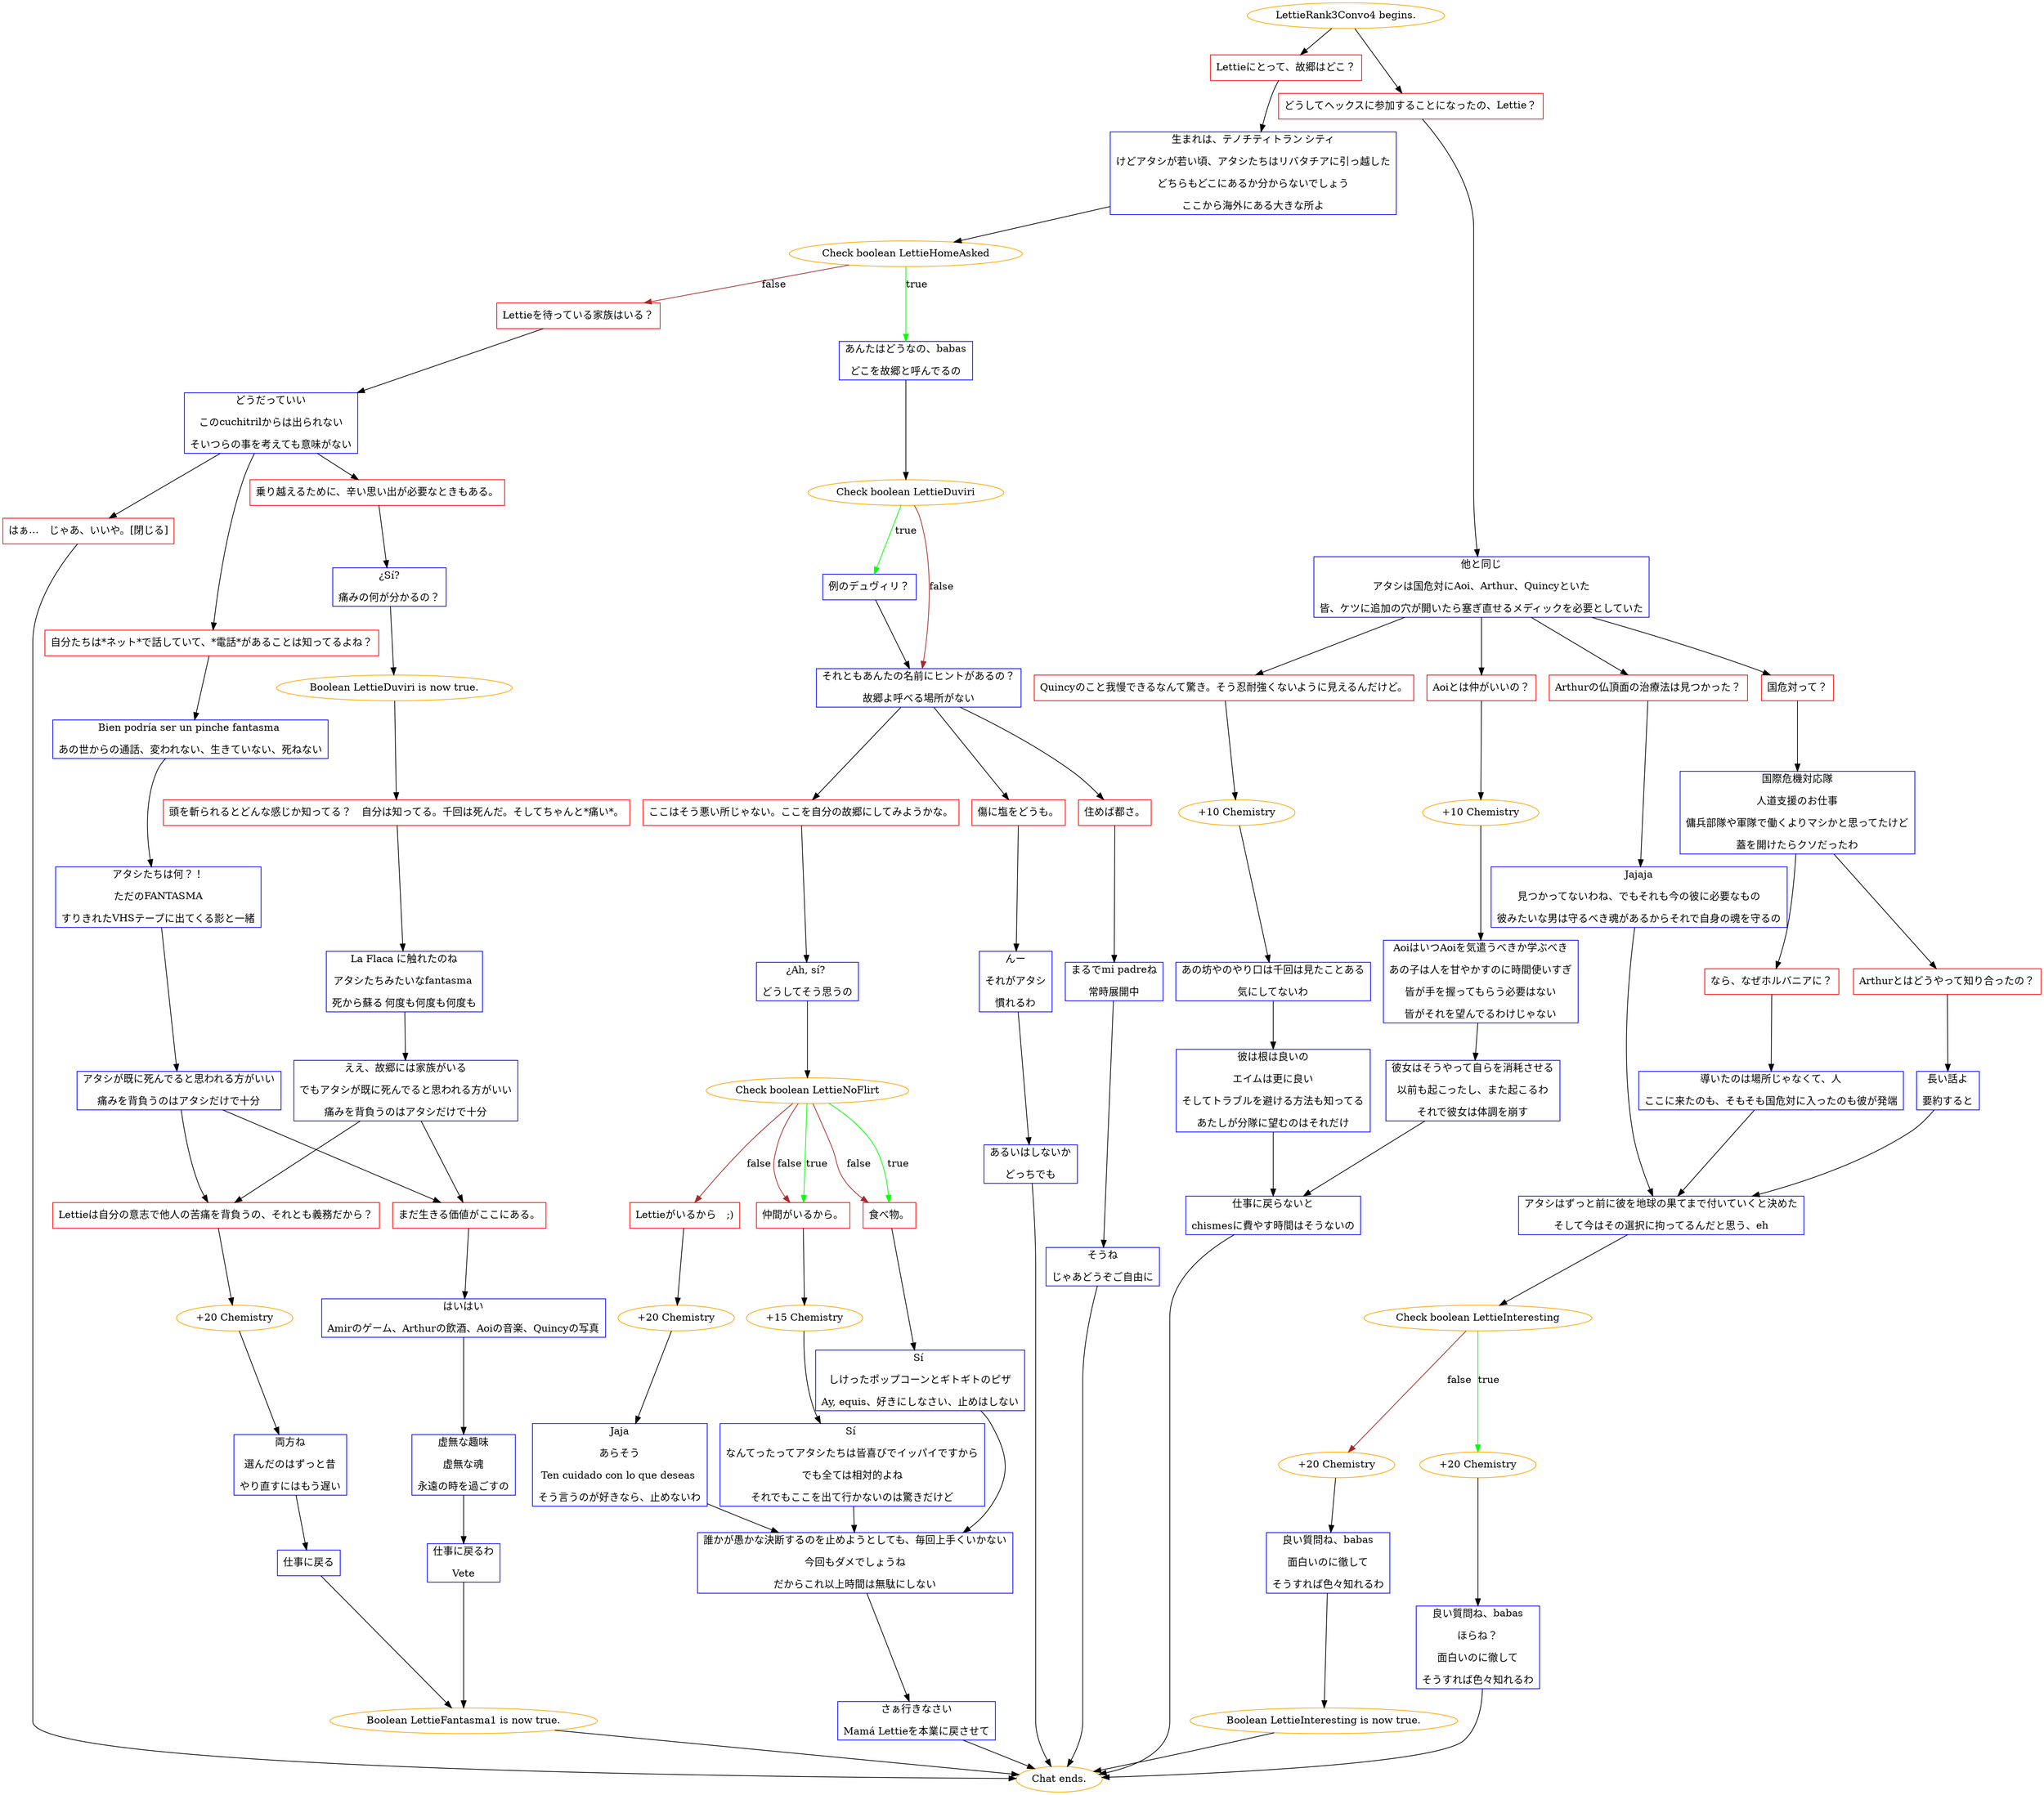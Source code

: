 digraph {
	"LettieRank3Convo4 begins." [color=orange];
		"LettieRank3Convo4 begins." -> j2293744632;
		"LettieRank3Convo4 begins." -> j129721904;
	j2293744632 [label="Lettieにとって、故郷はどこ？",shape=box,color=red];
		j2293744632 -> j3582154001;
	j129721904 [label="どうしてヘックスに参加することになったの、Lettie？",shape=box,color=red];
		j129721904 -> j2312989442;
	j3582154001 [label="生まれは、テノチティトラン シティ
けどアタシが若い頃、アタシたちはリバタチアに引っ越した
どちらもどこにあるか分からないでしょう
ここから海外にある大きな所よ",shape=box,color=blue];
		j3582154001 -> j626268686;
	j2312989442 [label="他と同じ
アタシは国危対にAoi、Arthur、Quincyといた
皆、ケツに追加の穴が開いたら塞ぎ直せるメディックを必要としていた",shape=box,color=blue];
		j2312989442 -> j3354472319;
		j2312989442 -> j1543587957;
		j2312989442 -> j891138020;
		j2312989442 -> j271681343;
	j626268686 [label="Check boolean LettieHomeAsked",color=orange];
		j626268686 -> j2324063429 [label=true,color=green];
		j626268686 -> j2211321095 [label=false,color=brown];
	j3354472319 [label="Aoiとは仲がいいの？",shape=box,color=red];
		j3354472319 -> j3769883193;
	j1543587957 [label="Quincyのこと我慢できるなんて驚き。そう忍耐強くないように見えるんだけど。",shape=box,color=red];
		j1543587957 -> j2680533718;
	j891138020 [label="Arthurの仏頂面の治療法は見つかった？",shape=box,color=red];
		j891138020 -> j461624202;
	j271681343 [label="国危対って？",shape=box,color=red];
		j271681343 -> j826315887;
	j2324063429 [label="あんたはどうなの、babas
どこを故郷と呼んでるの",shape=box,color=blue];
		j2324063429 -> j2608084088;
	j2211321095 [label="Lettieを待っている家族はいる？",shape=box,color=red];
		j2211321095 -> j1229627243;
	j3769883193 [label="+10 Chemistry",color=orange];
		j3769883193 -> j2379210407;
	j2680533718 [label="+10 Chemistry",color=orange];
		j2680533718 -> j2150000441;
	j461624202 [label="Jajaja
見つかってないわね、でもそれも今の彼に必要なもの
彼みたいな男は守るべき魂があるからそれで自身の魂を守るの",shape=box,color=blue];
		j461624202 -> j3805784983;
	j826315887 [label="国際危機対応隊
人道支援のお仕事
傭兵部隊や軍隊で働くよりマシかと思ってたけど
蓋を開けたらクソだったわ",shape=box,color=blue];
		j826315887 -> j3939474196;
		j826315887 -> j3777267265;
	j2608084088 [label="Check boolean LettieDuviri",color=orange];
		j2608084088 -> j2332667671 [label=true,color=green];
		j2608084088 -> j3394063059 [label=false,color=brown];
	j1229627243 [label="どうだっていい
このcuchitrilからは出られない
そいつらの事を考えても意味がない",shape=box,color=blue];
		j1229627243 -> j1591545293;
		j1229627243 -> j3309912633;
		j1229627243 -> j822334500;
	j2379210407 [label="AoiはいつAoiを気遣うべきか学ぶべき
あの子は人を甘やかすのに時間使いすぎ
皆が手を握ってもらう必要はない
皆がそれを望んでるわけじゃない",shape=box,color=blue];
		j2379210407 -> j1848621337;
	j2150000441 [label="あの坊やのやり口は千回は見たことある
気にしてないわ",shape=box,color=blue];
		j2150000441 -> j378917603;
	j3805784983 [label="アタシはずっと前に彼を地球の果てまで付いていくと決めた
そして今はその選択に拘ってるんだと思う、eh",shape=box,color=blue];
		j3805784983 -> j1451161206;
	j3939474196 [label="Arthurとはどうやって知り合ったの？",shape=box,color=red];
		j3939474196 -> j1246384770;
	j3777267265 [label="なら、なぜホルバニアに？",shape=box,color=red];
		j3777267265 -> j3558536193;
	j2332667671 [label="例のデュヴィリ？",shape=box,color=blue];
		j2332667671 -> j3394063059;
	j3394063059 [label="それともあんたの名前にヒントがあるの？
故郷よ呼べる場所がない",shape=box,color=blue];
		j3394063059 -> j3738178603;
		j3394063059 -> j2822868058;
		j3394063059 -> j2895970200;
	j1591545293 [label="乗り越えるために、辛い思い出が必要なときもある。",shape=box,color=red];
		j1591545293 -> j4152379481;
	j3309912633 [label="自分たちは*ネット*で話していて、*電話*があることは知ってるよね？",shape=box,color=red];
		j3309912633 -> j2463895194;
	j822334500 [label="はぁ…　じゃあ、いいや。[閉じる]",shape=box,color=red];
		j822334500 -> "Chat ends.";
	j1848621337 [label="彼女はそうやって自らを消耗させる
以前も起こったし、また起こるわ
それで彼女は体調を崩す",shape=box,color=blue];
		j1848621337 -> j245365936;
	j378917603 [label="彼は根は良いの
エイムは更に良い
そしてトラブルを避ける方法も知ってる
あたしが分隊に望むのはそれだけ",shape=box,color=blue];
		j378917603 -> j245365936;
	j1451161206 [label="Check boolean LettieInteresting",color=orange];
		j1451161206 -> j3095080064 [label=true,color=green];
		j1451161206 -> j3215423929 [label=false,color=brown];
	j1246384770 [label="長い話よ
要約すると",shape=box,color=blue];
		j1246384770 -> j3805784983;
	j3558536193 [label="導いたのは場所じゃなくて、人
ここに来たのも、そもそも国危対に入ったのも彼が発端",shape=box,color=blue];
		j3558536193 -> j3805784983;
	j3738178603 [label="ここはそう悪い所じゃない。ここを自分の故郷にしてみようかな。",shape=box,color=red];
		j3738178603 -> j1613954056;
	j2822868058 [label="傷に塩をどうも。",shape=box,color=red];
		j2822868058 -> j2844196704;
	j2895970200 [label="住めば都さ。",shape=box,color=red];
		j2895970200 -> j1525434614;
	j4152379481 [label="¿Sí?
痛みの何が分かるの？",shape=box,color=blue];
		j4152379481 -> j4119859209;
	j2463895194 [label="Bien podría ser un pinche fantasma 
あの世からの通話、変われない、生きていない、死ねない",shape=box,color=blue];
		j2463895194 -> j461706470;
	"Chat ends." [color=orange];
	j245365936 [label="仕事に戻らないと
chismesに費やす時間はそうないの",shape=box,color=blue];
		j245365936 -> "Chat ends.";
	j3095080064 [label="+20 Chemistry",color=orange];
		j3095080064 -> j1400699795;
	j3215423929 [label="+20 Chemistry",color=orange];
		j3215423929 -> j1352063345;
	j1613954056 [label="¿Ah, sí? 
どうしてそう思うの",shape=box,color=blue];
		j1613954056 -> j628755748;
	j2844196704 [label="んー
それがアタシ
慣れるわ",shape=box,color=blue];
		j2844196704 -> j3974203910;
	j1525434614 [label="まるでmi padreね
常時展開中",shape=box,color=blue];
		j1525434614 -> j2165716182;
	j4119859209 [label="Boolean LettieDuviri is now true.",color=orange];
		j4119859209 -> j2598480262;
	j461706470 [label="アタシたちは何？！
ただのFANTASMA
すりきれたVHSテープに出てくる影と一緒",shape=box,color=blue];
		j461706470 -> j2066272259;
	j1400699795 [label="良い質問ね、babas
ほらね？
面白いのに徹して
そうすれば色々知れるわ",shape=box,color=blue];
		j1400699795 -> "Chat ends.";
	j1352063345 [label="良い質問ね、babas
面白いのに徹して
そうすれば色々知れるわ",shape=box,color=blue];
		j1352063345 -> j70267491;
	j628755748 [label="Check boolean LettieNoFlirt",color=orange];
		j628755748 -> j2668105867 [label=true,color=green];
		j628755748 -> j2824129218 [label=true,color=green];
		j628755748 -> j2824129218 [label=false,color=brown];
		j628755748 -> j2668105867 [label=false,color=brown];
		j628755748 -> j3912015016 [label=false,color=brown];
	j3974203910 [label="あるいはしないか
どっちでも",shape=box,color=blue];
		j3974203910 -> "Chat ends.";
	j2165716182 [label="そうね
じゃあどうぞご自由に",shape=box,color=blue];
		j2165716182 -> "Chat ends.";
	j2598480262 [label="頭を斬られるとどんな感じか知ってる？　自分は知ってる。千回は死んだ。そしてちゃんと*痛い*。",shape=box,color=red];
		j2598480262 -> j2253471606;
	j2066272259 [label="アタシが既に死んでると思われる方がいい
痛みを背負うのはアタシだけで十分",shape=box,color=blue];
		j2066272259 -> j2927440489;
		j2066272259 -> j1487484412;
	j70267491 [label="Boolean LettieInteresting is now true.",color=orange];
		j70267491 -> "Chat ends.";
	j2668105867 [label="仲間がいるから。",shape=box,color=red];
		j2668105867 -> j960745779;
	j2824129218 [label="食べ物。",shape=box,color=red];
		j2824129218 -> j1333255635;
	j3912015016 [label="Lettieがいるから　;)",shape=box,color=red];
		j3912015016 -> j3535313337;
	j2253471606 [label="La Flaca に触れたのね
アタシたちみたいなfantasma 
死から蘇る 何度も何度も何度も",shape=box,color=blue];
		j2253471606 -> j4165858285;
	j2927440489 [label="Lettieは自分の意志で他人の苦痛を背負うの、それとも義務だから？",shape=box,color=red];
		j2927440489 -> j574361561;
	j1487484412 [label="まだ生きる価値がここにある。",shape=box,color=red];
		j1487484412 -> j1601769647;
	j960745779 [label="+15 Chemistry",color=orange];
		j960745779 -> j2756231532;
	j1333255635 [label="Sí 
しけったポップコーンとギトギトのピザ
Ay, equis、好きにしなさい、止めはしない",shape=box,color=blue];
		j1333255635 -> j442200266;
	j3535313337 [label="+20 Chemistry",color=orange];
		j3535313337 -> j3026898420;
	j4165858285 [label="ええ、故郷には家族がいる
でもアタシが既に死んでると思われる方がいい
痛みを背負うのはアタシだけで十分",shape=box,color=blue];
		j4165858285 -> j2927440489;
		j4165858285 -> j1487484412;
	j574361561 [label="+20 Chemistry",color=orange];
		j574361561 -> j3652598264;
	j1601769647 [label="はいはい
Amirのゲーム、Arthurの飲酒、Aoiの音楽、Quincyの写真",shape=box,color=blue];
		j1601769647 -> j4110826473;
	j2756231532 [label="Sí 
なんてったってアタシたちは皆喜びでイッパイですから
でも全ては相対的よね
それでもここを出て行かないのは驚きだけど",shape=box,color=blue];
		j2756231532 -> j442200266;
	j442200266 [label="誰かが愚かな決断するのを止めようとしても、毎回上手くいかない
今回もダメでしょうね
だからこれ以上時間は無駄にしない",shape=box,color=blue];
		j442200266 -> j3474545715;
	j3026898420 [label="Jaja
あらそう
Ten cuidado con lo que deseas 
そう言うのが好きなら、止めないわ",shape=box,color=blue];
		j3026898420 -> j442200266;
	j3652598264 [label="両方ね
選んだのはずっと昔
やり直すにはもう遅い",shape=box,color=blue];
		j3652598264 -> j2063901072;
	j4110826473 [label="虚無な趣味
虚無な魂
永遠の時を過ごすの",shape=box,color=blue];
		j4110826473 -> j1910200062;
	j3474545715 [label="さぁ行きなさい
Mamá Lettieを本業に戻させて",shape=box,color=blue];
		j3474545715 -> "Chat ends.";
	j2063901072 [label="仕事に戻る",shape=box,color=blue];
		j2063901072 -> j1253712857;
	j1910200062 [label="仕事に戻るわ
Vete",shape=box,color=blue];
		j1910200062 -> j1253712857;
	j1253712857 [label="Boolean LettieFantasma1 is now true.",color=orange];
		j1253712857 -> "Chat ends.";
}